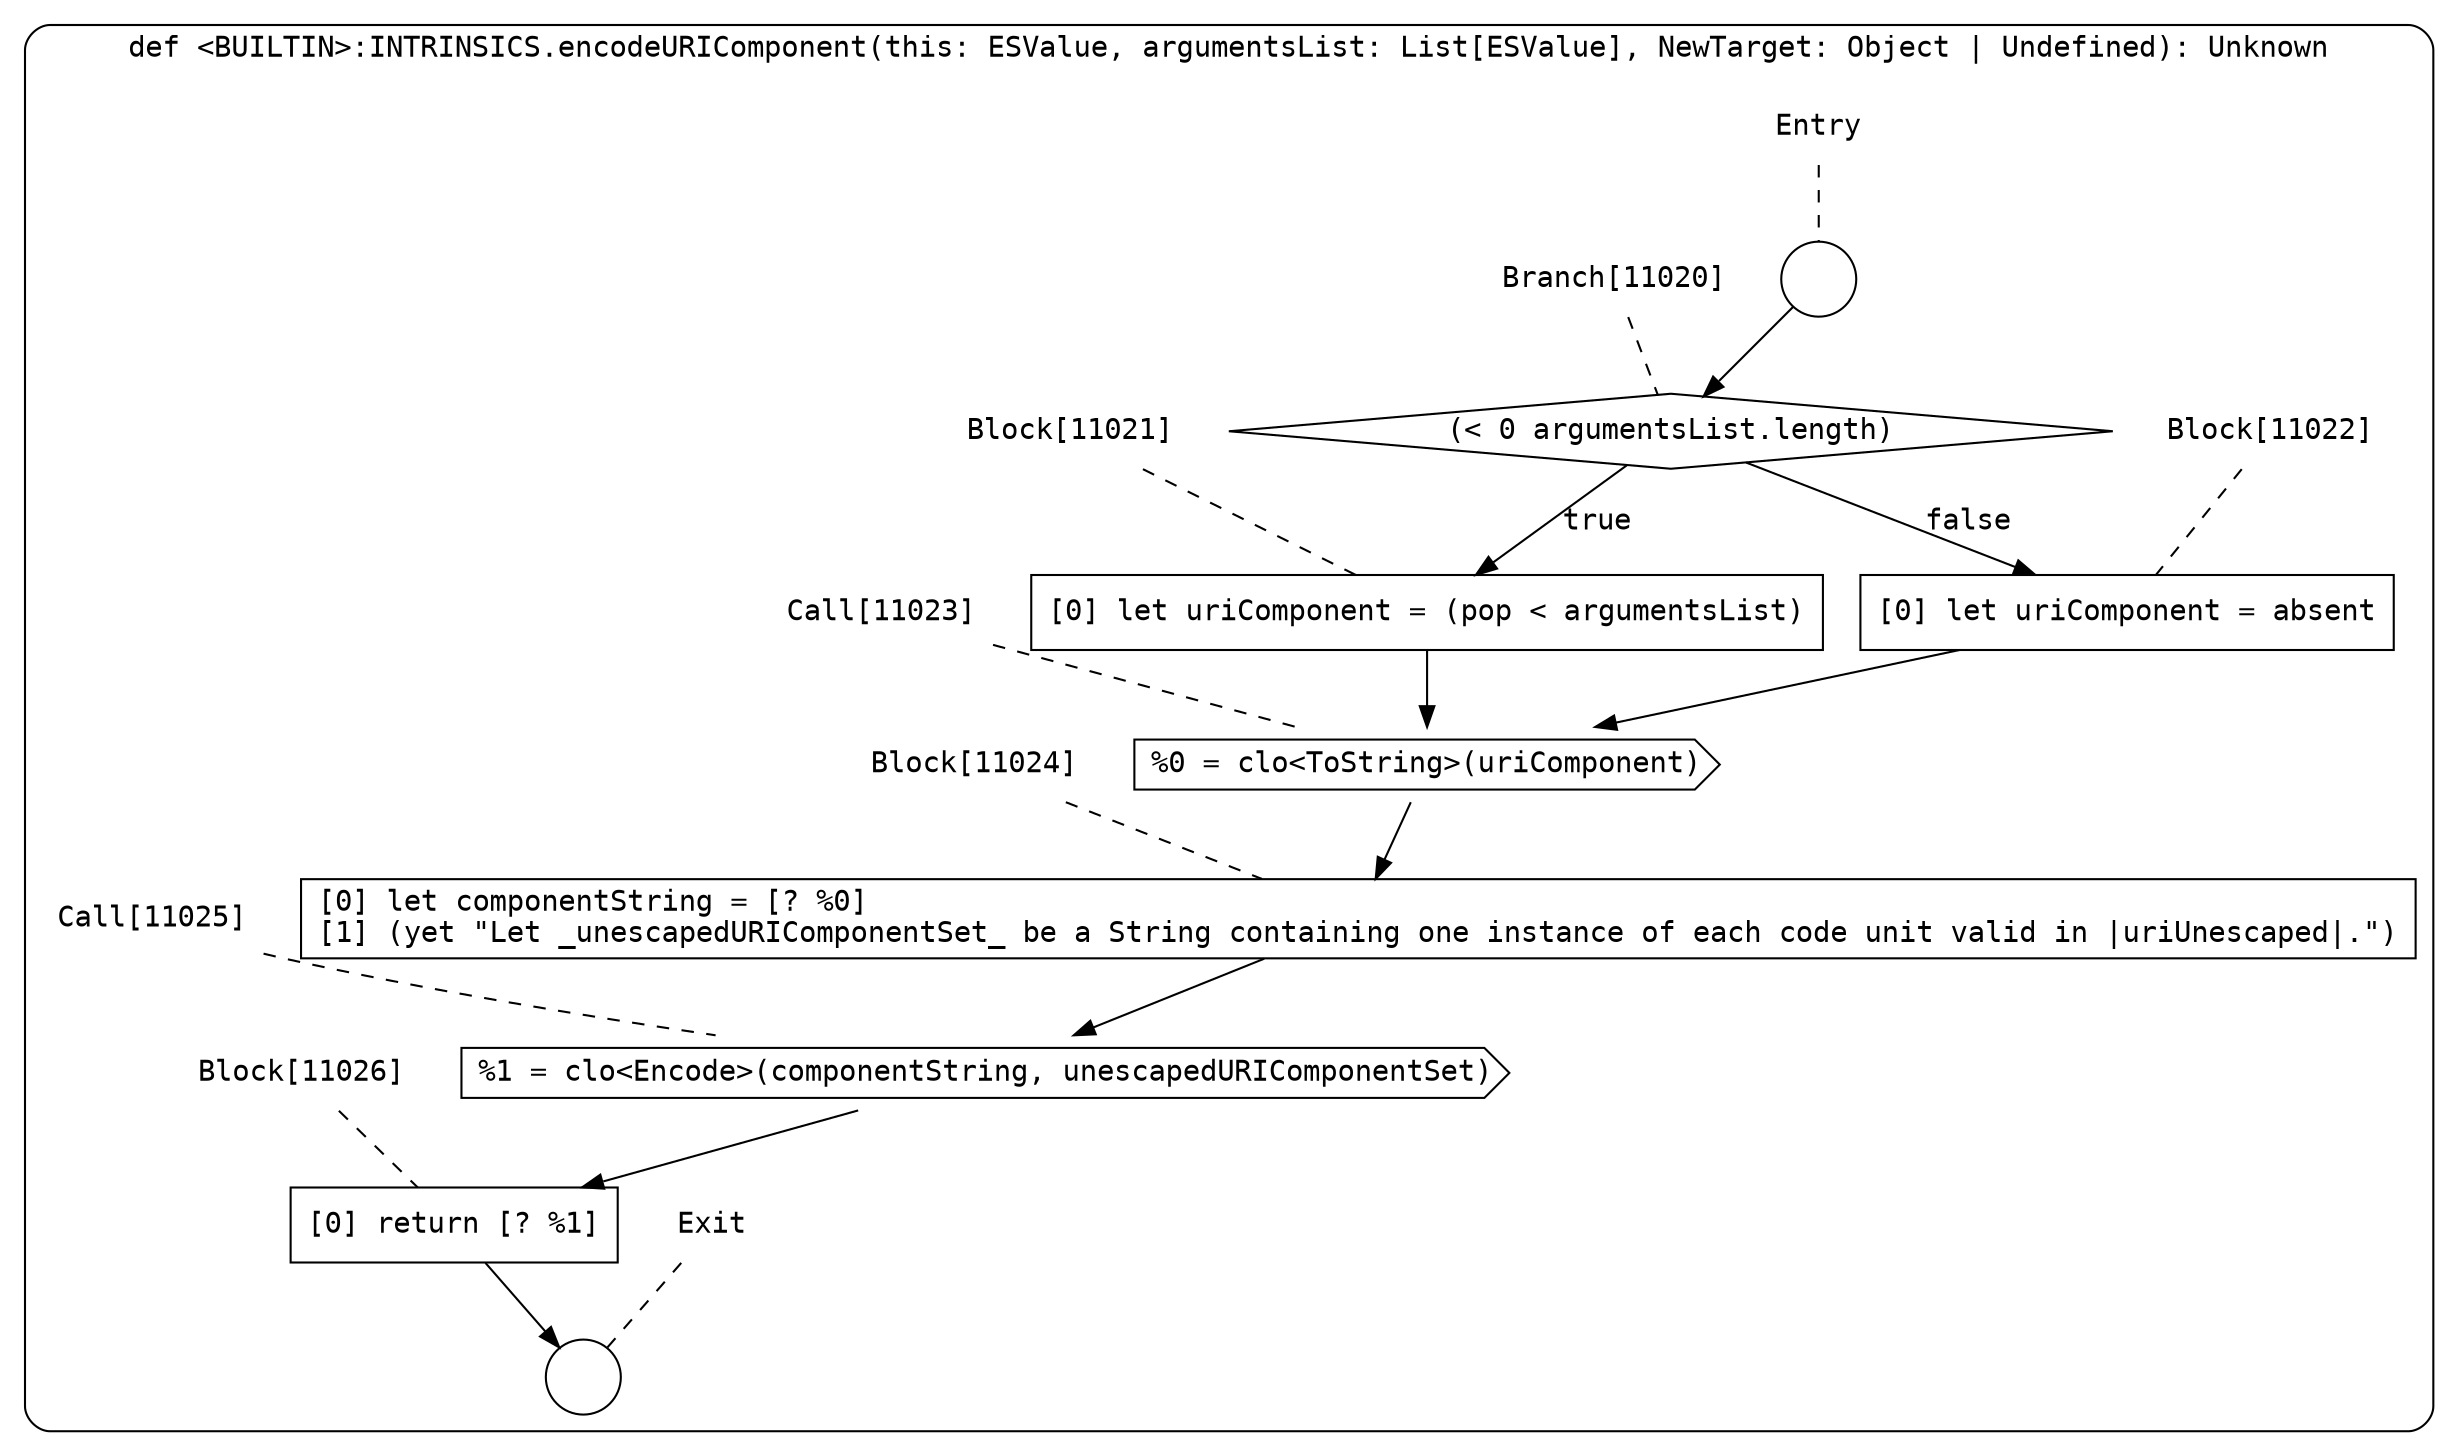 digraph {
  graph [fontname = "Consolas"]
  node [fontname = "Consolas"]
  edge [fontname = "Consolas"]
  subgraph cluster1994 {
    label = "def <BUILTIN>:INTRINSICS.encodeURIComponent(this: ESValue, argumentsList: List[ESValue], NewTarget: Object | Undefined): Unknown"
    style = rounded
    cluster1994_entry_name [shape=none, label=<<font color="black">Entry</font>>]
    cluster1994_entry_name -> cluster1994_entry [arrowhead=none, color="black", style=dashed]
    cluster1994_entry [shape=circle label=" " color="black" fillcolor="white" style=filled]
    cluster1994_entry -> node11020 [color="black"]
    cluster1994_exit_name [shape=none, label=<<font color="black">Exit</font>>]
    cluster1994_exit_name -> cluster1994_exit [arrowhead=none, color="black", style=dashed]
    cluster1994_exit [shape=circle label=" " color="black" fillcolor="white" style=filled]
    node11020_name [shape=none, label=<<font color="black">Branch[11020]</font>>]
    node11020_name -> node11020 [arrowhead=none, color="black", style=dashed]
    node11020 [shape=diamond, label=<<font color="black">(&lt; 0 argumentsList.length)</font>> color="black" fillcolor="white", style=filled]
    node11020 -> node11021 [label=<<font color="black">true</font>> color="black"]
    node11020 -> node11022 [label=<<font color="black">false</font>> color="black"]
    node11021_name [shape=none, label=<<font color="black">Block[11021]</font>>]
    node11021_name -> node11021 [arrowhead=none, color="black", style=dashed]
    node11021 [shape=box, label=<<font color="black">[0] let uriComponent = (pop &lt; argumentsList)<BR ALIGN="LEFT"/></font>> color="black" fillcolor="white", style=filled]
    node11021 -> node11023 [color="black"]
    node11022_name [shape=none, label=<<font color="black">Block[11022]</font>>]
    node11022_name -> node11022 [arrowhead=none, color="black", style=dashed]
    node11022 [shape=box, label=<<font color="black">[0] let uriComponent = absent<BR ALIGN="LEFT"/></font>> color="black" fillcolor="white", style=filled]
    node11022 -> node11023 [color="black"]
    node11023_name [shape=none, label=<<font color="black">Call[11023]</font>>]
    node11023_name -> node11023 [arrowhead=none, color="black", style=dashed]
    node11023 [shape=cds, label=<<font color="black">%0 = clo&lt;ToString&gt;(uriComponent)</font>> color="black" fillcolor="white", style=filled]
    node11023 -> node11024 [color="black"]
    node11024_name [shape=none, label=<<font color="black">Block[11024]</font>>]
    node11024_name -> node11024 [arrowhead=none, color="black", style=dashed]
    node11024 [shape=box, label=<<font color="black">[0] let componentString = [? %0]<BR ALIGN="LEFT"/>[1] (yet &quot;Let _unescapedURIComponentSet_ be a String containing one instance of each code unit valid in |uriUnescaped|.&quot;)<BR ALIGN="LEFT"/></font>> color="black" fillcolor="white", style=filled]
    node11024 -> node11025 [color="black"]
    node11025_name [shape=none, label=<<font color="black">Call[11025]</font>>]
    node11025_name -> node11025 [arrowhead=none, color="black", style=dashed]
    node11025 [shape=cds, label=<<font color="black">%1 = clo&lt;Encode&gt;(componentString, unescapedURIComponentSet)</font>> color="black" fillcolor="white", style=filled]
    node11025 -> node11026 [color="black"]
    node11026_name [shape=none, label=<<font color="black">Block[11026]</font>>]
    node11026_name -> node11026 [arrowhead=none, color="black", style=dashed]
    node11026 [shape=box, label=<<font color="black">[0] return [? %1]<BR ALIGN="LEFT"/></font>> color="black" fillcolor="white", style=filled]
    node11026 -> cluster1994_exit [color="black"]
  }
}